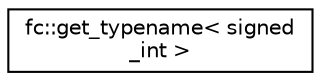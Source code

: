 digraph "Graphical Class Hierarchy"
{
  edge [fontname="Helvetica",fontsize="10",labelfontname="Helvetica",labelfontsize="10"];
  node [fontname="Helvetica",fontsize="10",shape=record];
  rankdir="LR";
  Node0 [label="fc::get_typename\< signed\l_int \>",height=0.2,width=0.4,color="black", fillcolor="white", style="filled",URL="$structfc_1_1get__typename_3_01signed__int_01_4.html"];
}
